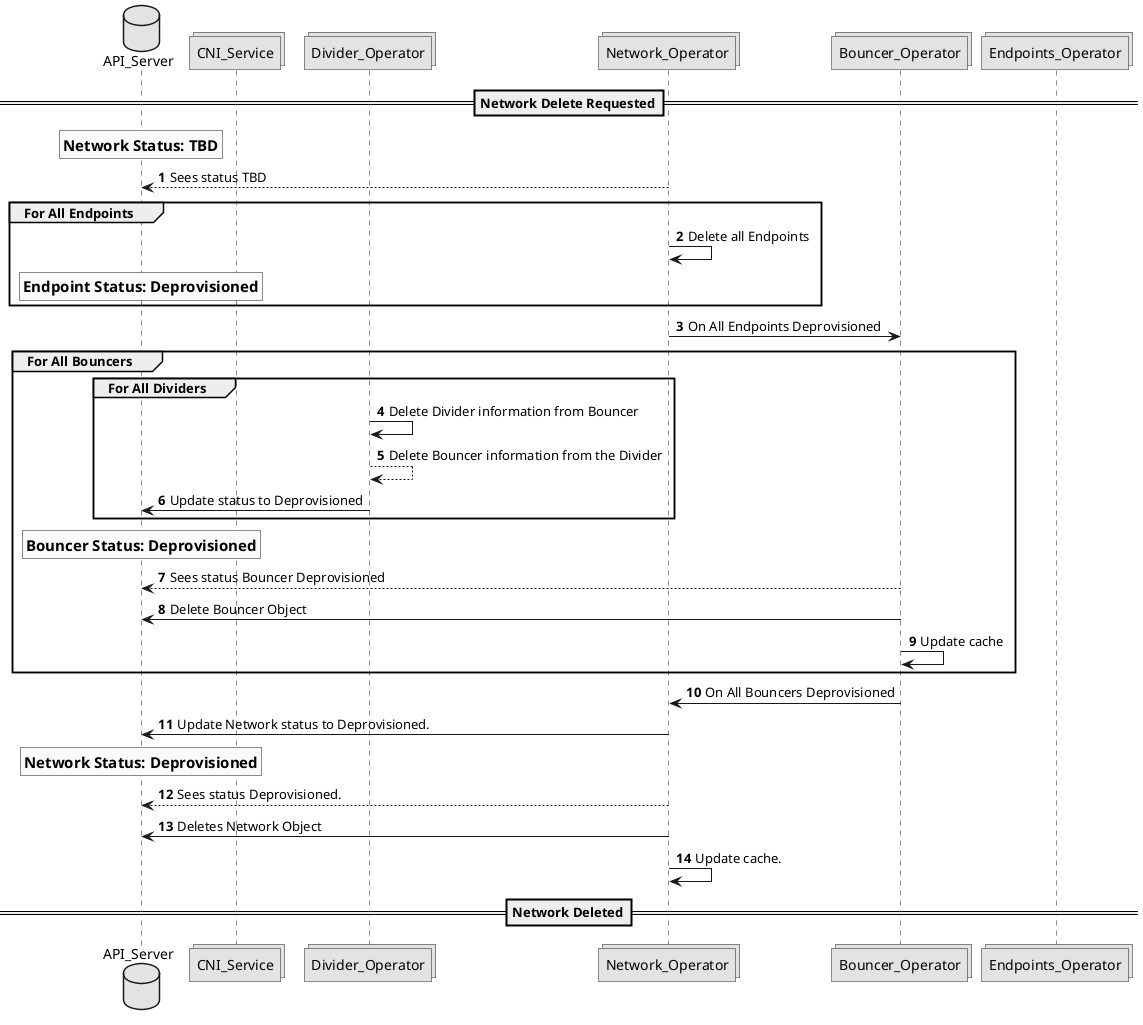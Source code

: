 @startuml

skinparam monochrome true
autonumber

database API_Server
collections CNI_Service
collections Divider_Operator
collections Network_Operator
collections Bouncer_Operator
collections Endpoints_Operator

==Network Delete Requested==
rnote over API_Server: ==Network Status: TBD
Network_Operator --> API_Server: Sees status TBD
group For All Endpoints
Network_Operator -> Network_Operator: Delete all Endpoints
rnote over API_Server: ==Endpoint Status: Deprovisioned
end
Network_Operator -> Bouncer_Operator: On All Endpoints Deprovisioned
group For All Bouncers
group For All Dividers
Divider_Operator -> Divider_Operator: Delete Divider information from Bouncer
Divider_Operator --> Divider_Operator: Delete Bouncer information from the Divider
Divider_Operator -> API_Server: Update status to Deprovisioned
end
rnote over API_Server: ==Bouncer Status: Deprovisioned
Bouncer_Operator --> API_Server: Sees status Bouncer Deprovisioned
Bouncer_Operator -> API_Server: Delete Bouncer Object
Bouncer_Operator -> Bouncer_Operator: Update cache
end
Bouncer_Operator -> Network_Operator: On All Bouncers Deprovisioned
Network_Operator -> API_Server: Update Network status to Deprovisioned.
rnote over API_Server: ==Network Status: Deprovisioned
Network_Operator --> API_Server: Sees status Deprovisioned.
Network_Operator -> API_Server: Deletes Network Object
Network_Operator -> Network_Operator: Update cache.


==Network Deleted==
@enduml
